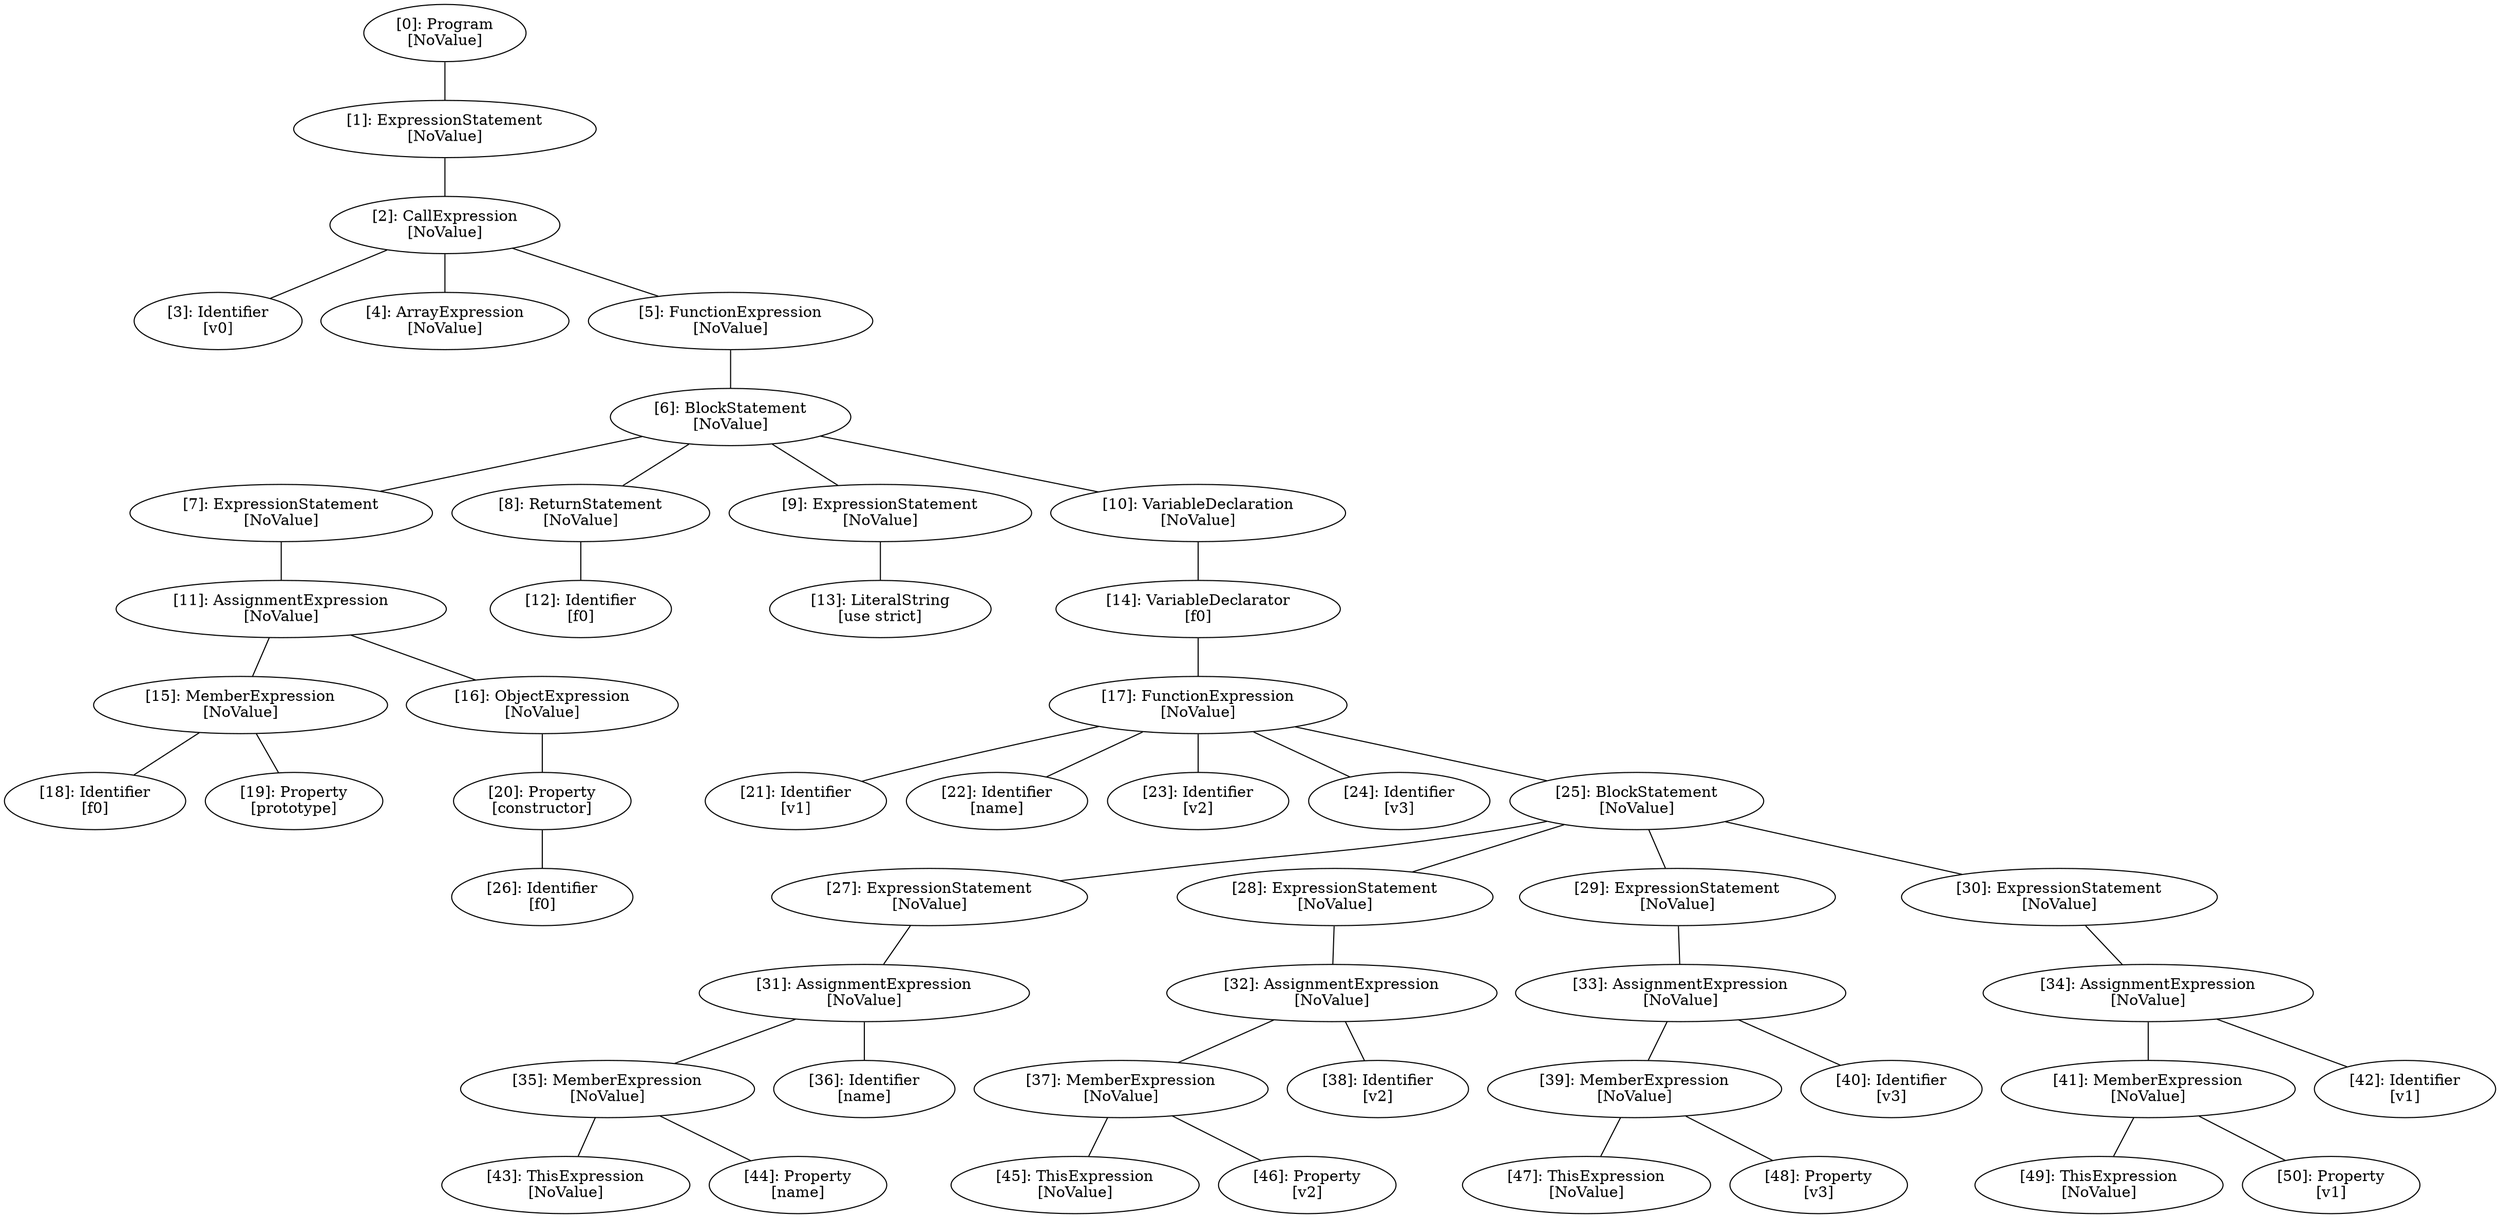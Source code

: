 // Result
graph {
	0 [label="[0]: Program
[NoValue]"]
	1 [label="[1]: ExpressionStatement
[NoValue]"]
	2 [label="[2]: CallExpression
[NoValue]"]
	3 [label="[3]: Identifier
[v0]"]
	4 [label="[4]: ArrayExpression
[NoValue]"]
	5 [label="[5]: FunctionExpression
[NoValue]"]
	6 [label="[6]: BlockStatement
[NoValue]"]
	7 [label="[7]: ExpressionStatement
[NoValue]"]
	8 [label="[8]: ReturnStatement
[NoValue]"]
	9 [label="[9]: ExpressionStatement
[NoValue]"]
	10 [label="[10]: VariableDeclaration
[NoValue]"]
	11 [label="[11]: AssignmentExpression
[NoValue]"]
	12 [label="[12]: Identifier
[f0]"]
	13 [label="[13]: LiteralString
[use strict]"]
	14 [label="[14]: VariableDeclarator
[f0]"]
	15 [label="[15]: MemberExpression
[NoValue]"]
	16 [label="[16]: ObjectExpression
[NoValue]"]
	17 [label="[17]: FunctionExpression
[NoValue]"]
	18 [label="[18]: Identifier
[f0]"]
	19 [label="[19]: Property
[prototype]"]
	20 [label="[20]: Property
[constructor]"]
	21 [label="[21]: Identifier
[v1]"]
	22 [label="[22]: Identifier
[name]"]
	23 [label="[23]: Identifier
[v2]"]
	24 [label="[24]: Identifier
[v3]"]
	25 [label="[25]: BlockStatement
[NoValue]"]
	26 [label="[26]: Identifier
[f0]"]
	27 [label="[27]: ExpressionStatement
[NoValue]"]
	28 [label="[28]: ExpressionStatement
[NoValue]"]
	29 [label="[29]: ExpressionStatement
[NoValue]"]
	30 [label="[30]: ExpressionStatement
[NoValue]"]
	31 [label="[31]: AssignmentExpression
[NoValue]"]
	32 [label="[32]: AssignmentExpression
[NoValue]"]
	33 [label="[33]: AssignmentExpression
[NoValue]"]
	34 [label="[34]: AssignmentExpression
[NoValue]"]
	35 [label="[35]: MemberExpression
[NoValue]"]
	36 [label="[36]: Identifier
[name]"]
	37 [label="[37]: MemberExpression
[NoValue]"]
	38 [label="[38]: Identifier
[v2]"]
	39 [label="[39]: MemberExpression
[NoValue]"]
	40 [label="[40]: Identifier
[v3]"]
	41 [label="[41]: MemberExpression
[NoValue]"]
	42 [label="[42]: Identifier
[v1]"]
	43 [label="[43]: ThisExpression
[NoValue]"]
	44 [label="[44]: Property
[name]"]
	45 [label="[45]: ThisExpression
[NoValue]"]
	46 [label="[46]: Property
[v2]"]
	47 [label="[47]: ThisExpression
[NoValue]"]
	48 [label="[48]: Property
[v3]"]
	49 [label="[49]: ThisExpression
[NoValue]"]
	50 [label="[50]: Property
[v1]"]
	0 -- 1
	1 -- 2
	2 -- 3
	2 -- 4
	2 -- 5
	5 -- 6
	6 -- 7
	6 -- 8
	6 -- 9
	6 -- 10
	7 -- 11
	8 -- 12
	9 -- 13
	10 -- 14
	11 -- 15
	11 -- 16
	14 -- 17
	15 -- 18
	15 -- 19
	16 -- 20
	17 -- 21
	17 -- 22
	17 -- 23
	17 -- 24
	17 -- 25
	20 -- 26
	25 -- 27
	25 -- 28
	25 -- 29
	25 -- 30
	27 -- 31
	28 -- 32
	29 -- 33
	30 -- 34
	31 -- 35
	31 -- 36
	32 -- 37
	32 -- 38
	33 -- 39
	33 -- 40
	34 -- 41
	34 -- 42
	35 -- 43
	35 -- 44
	37 -- 45
	37 -- 46
	39 -- 47
	39 -- 48
	41 -- 49
	41 -- 50
}
